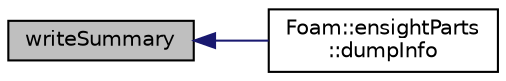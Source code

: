 digraph "writeSummary"
{
  bgcolor="transparent";
  edge [fontname="Helvetica",fontsize="10",labelfontname="Helvetica",labelfontsize="10"];
  node [fontname="Helvetica",fontsize="10",shape=record];
  rankdir="LR";
  Node1 [label="writeSummary",height=0.2,width=0.4,color="black", fillcolor="grey75", style="filled" fontcolor="black"];
  Node1 -> Node2 [dir="back",color="midnightblue",fontsize="10",style="solid",fontname="Helvetica"];
  Node2 [label="Foam::ensightParts\l::dumpInfo",height=0.2,width=0.4,color="black",URL="$classFoam_1_1ensightParts.html#ab388e2fca85f5dab91e79160216e519c",tooltip="Print various types of debugging information. "];
}
